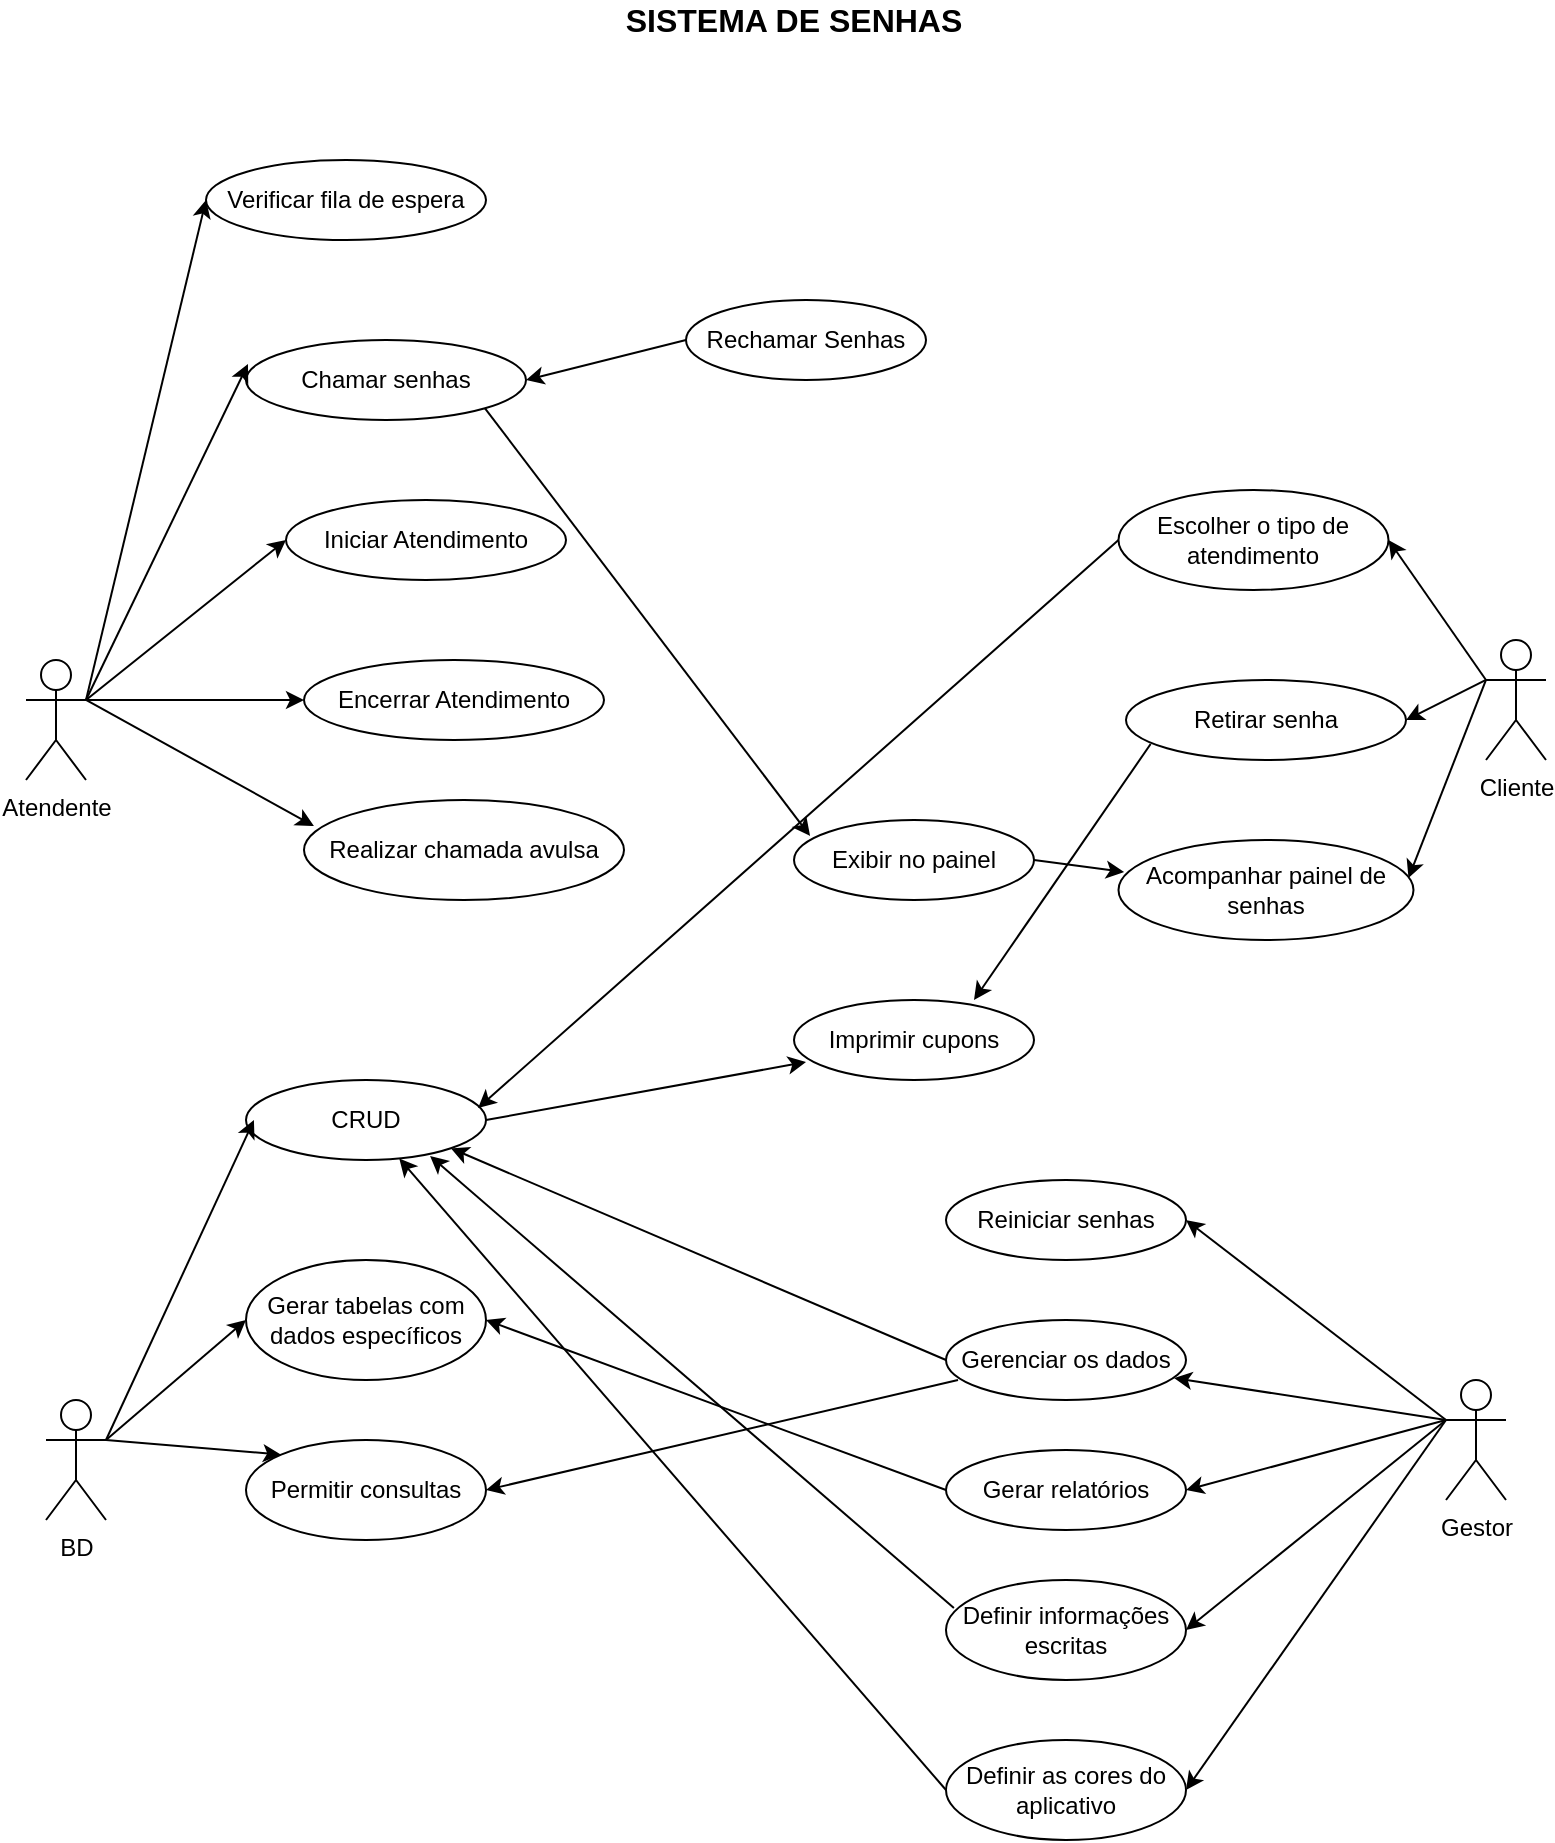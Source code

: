<mxfile version="14.3.2" type="github">
  <diagram id="C5RBs43oDa-KdzZeNtuy" name="Page-1">
    <mxGraphModel dx="868" dy="479" grid="1" gridSize="10" guides="1" tooltips="1" connect="1" arrows="1" fold="1" page="1" pageScale="1" pageWidth="827" pageHeight="1169" math="0" shadow="0">
      <root>
        <mxCell id="WIyWlLk6GJQsqaUBKTNV-0" />
        <mxCell id="WIyWlLk6GJQsqaUBKTNV-1" parent="WIyWlLk6GJQsqaUBKTNV-0" />
        <mxCell id="TFv3z8MR6hkjEZYm8_rw-0" value="Atendente" style="shape=umlActor;verticalLabelPosition=bottom;verticalAlign=top;html=1;outlineConnect=0;" vertex="1" parent="WIyWlLk6GJQsqaUBKTNV-1">
          <mxGeometry x="30" y="350" width="30" height="60" as="geometry" />
        </mxCell>
        <mxCell id="TFv3z8MR6hkjEZYm8_rw-1" value="Verificar fila de espera" style="ellipse;whiteSpace=wrap;html=1;" vertex="1" parent="WIyWlLk6GJQsqaUBKTNV-1">
          <mxGeometry x="120" y="100" width="140" height="40" as="geometry" />
        </mxCell>
        <mxCell id="TFv3z8MR6hkjEZYm8_rw-2" value="Chamar senhas" style="ellipse;whiteSpace=wrap;html=1;" vertex="1" parent="WIyWlLk6GJQsqaUBKTNV-1">
          <mxGeometry x="140" y="190" width="140" height="40" as="geometry" />
        </mxCell>
        <mxCell id="TFv3z8MR6hkjEZYm8_rw-3" value="" style="endArrow=classic;html=1;entryX=0;entryY=0.5;entryDx=0;entryDy=0;exitX=1;exitY=0.333;exitDx=0;exitDy=0;exitPerimeter=0;" edge="1" parent="WIyWlLk6GJQsqaUBKTNV-1" source="TFv3z8MR6hkjEZYm8_rw-0" target="TFv3z8MR6hkjEZYm8_rw-1">
          <mxGeometry width="50" height="50" relative="1" as="geometry">
            <mxPoint x="100" y="270" as="sourcePoint" />
            <mxPoint x="150" y="220" as="targetPoint" />
          </mxGeometry>
        </mxCell>
        <mxCell id="TFv3z8MR6hkjEZYm8_rw-4" value="" style="endArrow=classic;html=1;entryX=0.007;entryY=0.3;entryDx=0;entryDy=0;entryPerimeter=0;exitX=1;exitY=0.333;exitDx=0;exitDy=0;exitPerimeter=0;" edge="1" parent="WIyWlLk6GJQsqaUBKTNV-1" source="TFv3z8MR6hkjEZYm8_rw-0" target="TFv3z8MR6hkjEZYm8_rw-2">
          <mxGeometry width="50" height="50" relative="1" as="geometry">
            <mxPoint x="110" y="290" as="sourcePoint" />
            <mxPoint x="170" y="120" as="targetPoint" />
          </mxGeometry>
        </mxCell>
        <mxCell id="TFv3z8MR6hkjEZYm8_rw-7" value="Iniciar Atendimento" style="ellipse;whiteSpace=wrap;html=1;" vertex="1" parent="WIyWlLk6GJQsqaUBKTNV-1">
          <mxGeometry x="160" y="270" width="140" height="40" as="geometry" />
        </mxCell>
        <mxCell id="TFv3z8MR6hkjEZYm8_rw-8" value="" style="endArrow=classic;html=1;entryX=0;entryY=0.5;entryDx=0;entryDy=0;exitX=1;exitY=0.333;exitDx=0;exitDy=0;exitPerimeter=0;" edge="1" parent="WIyWlLk6GJQsqaUBKTNV-1" source="TFv3z8MR6hkjEZYm8_rw-0" target="TFv3z8MR6hkjEZYm8_rw-7">
          <mxGeometry width="50" height="50" relative="1" as="geometry">
            <mxPoint x="70" y="250" as="sourcePoint" />
            <mxPoint x="110" y="210" as="targetPoint" />
          </mxGeometry>
        </mxCell>
        <mxCell id="TFv3z8MR6hkjEZYm8_rw-9" value="Encerrar Atendimento" style="ellipse;whiteSpace=wrap;html=1;" vertex="1" parent="WIyWlLk6GJQsqaUBKTNV-1">
          <mxGeometry x="169" y="350" width="150" height="40" as="geometry" />
        </mxCell>
        <mxCell id="TFv3z8MR6hkjEZYm8_rw-10" value="" style="endArrow=classic;html=1;entryX=0;entryY=0.5;entryDx=0;entryDy=0;exitX=1;exitY=0.333;exitDx=0;exitDy=0;exitPerimeter=0;" edge="1" parent="WIyWlLk6GJQsqaUBKTNV-1" source="TFv3z8MR6hkjEZYm8_rw-0" target="TFv3z8MR6hkjEZYm8_rw-9">
          <mxGeometry width="50" height="50" relative="1" as="geometry">
            <mxPoint x="80" y="300" as="sourcePoint" />
            <mxPoint x="130" y="250" as="targetPoint" />
          </mxGeometry>
        </mxCell>
        <mxCell id="TFv3z8MR6hkjEZYm8_rw-11" value="Realizar chamada avulsa" style="ellipse;whiteSpace=wrap;html=1;" vertex="1" parent="WIyWlLk6GJQsqaUBKTNV-1">
          <mxGeometry x="169" y="420" width="160" height="50" as="geometry" />
        </mxCell>
        <mxCell id="TFv3z8MR6hkjEZYm8_rw-12" value="" style="endArrow=classic;html=1;entryX=0.031;entryY=0.26;entryDx=0;entryDy=0;entryPerimeter=0;exitX=1;exitY=0.333;exitDx=0;exitDy=0;exitPerimeter=0;" edge="1" parent="WIyWlLk6GJQsqaUBKTNV-1" source="TFv3z8MR6hkjEZYm8_rw-0" target="TFv3z8MR6hkjEZYm8_rw-11">
          <mxGeometry width="50" height="50" relative="1" as="geometry">
            <mxPoint x="90" y="300" as="sourcePoint" />
            <mxPoint x="140" y="250" as="targetPoint" />
          </mxGeometry>
        </mxCell>
        <mxCell id="TFv3z8MR6hkjEZYm8_rw-13" value="Cliente" style="shape=umlActor;verticalLabelPosition=bottom;verticalAlign=top;html=1;outlineConnect=0;" vertex="1" parent="WIyWlLk6GJQsqaUBKTNV-1">
          <mxGeometry x="760" y="340" width="30" height="60" as="geometry" />
        </mxCell>
        <mxCell id="TFv3z8MR6hkjEZYm8_rw-14" value="Retirar senha" style="ellipse;whiteSpace=wrap;html=1;" vertex="1" parent="WIyWlLk6GJQsqaUBKTNV-1">
          <mxGeometry x="580" y="360" width="140" height="40" as="geometry" />
        </mxCell>
        <mxCell id="TFv3z8MR6hkjEZYm8_rw-15" value="Acompanhar painel de senhas" style="ellipse;whiteSpace=wrap;html=1;" vertex="1" parent="WIyWlLk6GJQsqaUBKTNV-1">
          <mxGeometry x="576.25" y="440" width="147.5" height="50" as="geometry" />
        </mxCell>
        <mxCell id="TFv3z8MR6hkjEZYm8_rw-16" value="Escolher o tipo de atendimento" style="ellipse;whiteSpace=wrap;html=1;" vertex="1" parent="WIyWlLk6GJQsqaUBKTNV-1">
          <mxGeometry x="576.25" y="265" width="135" height="50" as="geometry" />
        </mxCell>
        <mxCell id="TFv3z8MR6hkjEZYm8_rw-17" value="" style="endArrow=classic;html=1;exitX=0;exitY=0.333;exitDx=0;exitDy=0;exitPerimeter=0;entryX=1;entryY=0.5;entryDx=0;entryDy=0;" edge="1" parent="WIyWlLk6GJQsqaUBKTNV-1" source="TFv3z8MR6hkjEZYm8_rw-13" target="TFv3z8MR6hkjEZYm8_rw-16">
          <mxGeometry width="50" height="50" relative="1" as="geometry">
            <mxPoint x="690" y="425" as="sourcePoint" />
            <mxPoint x="650" y="320" as="targetPoint" />
          </mxGeometry>
        </mxCell>
        <mxCell id="TFv3z8MR6hkjEZYm8_rw-18" value="" style="endArrow=classic;html=1;exitX=0;exitY=0.333;exitDx=0;exitDy=0;exitPerimeter=0;entryX=1;entryY=0.5;entryDx=0;entryDy=0;" edge="1" parent="WIyWlLk6GJQsqaUBKTNV-1" source="TFv3z8MR6hkjEZYm8_rw-13" target="TFv3z8MR6hkjEZYm8_rw-14">
          <mxGeometry width="50" height="50" relative="1" as="geometry">
            <mxPoint x="410" y="330" as="sourcePoint" />
            <mxPoint x="660" y="390" as="targetPoint" />
          </mxGeometry>
        </mxCell>
        <mxCell id="TFv3z8MR6hkjEZYm8_rw-19" value="" style="endArrow=classic;html=1;entryX=0.983;entryY=0.38;entryDx=0;entryDy=0;entryPerimeter=0;exitX=0;exitY=0.333;exitDx=0;exitDy=0;exitPerimeter=0;" edge="1" parent="WIyWlLk6GJQsqaUBKTNV-1" source="TFv3z8MR6hkjEZYm8_rw-13" target="TFv3z8MR6hkjEZYm8_rw-15">
          <mxGeometry width="50" height="50" relative="1" as="geometry">
            <mxPoint x="410" y="330" as="sourcePoint" />
            <mxPoint x="460" y="280" as="targetPoint" />
          </mxGeometry>
        </mxCell>
        <mxCell id="TFv3z8MR6hkjEZYm8_rw-21" value="Gestor" style="shape=umlActor;verticalLabelPosition=bottom;verticalAlign=top;html=1;outlineConnect=0;" vertex="1" parent="WIyWlLk6GJQsqaUBKTNV-1">
          <mxGeometry x="740" y="710" width="30" height="60" as="geometry" />
        </mxCell>
        <mxCell id="TFv3z8MR6hkjEZYm8_rw-22" value="Gerenciar os dados" style="ellipse;whiteSpace=wrap;html=1;" vertex="1" parent="WIyWlLk6GJQsqaUBKTNV-1">
          <mxGeometry x="490" y="680" width="120" height="40" as="geometry" />
        </mxCell>
        <mxCell id="TFv3z8MR6hkjEZYm8_rw-23" value="Reiniciar senhas" style="ellipse;whiteSpace=wrap;html=1;" vertex="1" parent="WIyWlLk6GJQsqaUBKTNV-1">
          <mxGeometry x="490" y="610" width="120" height="40" as="geometry" />
        </mxCell>
        <mxCell id="TFv3z8MR6hkjEZYm8_rw-24" value="Definir informações escritas" style="ellipse;whiteSpace=wrap;html=1;" vertex="1" parent="WIyWlLk6GJQsqaUBKTNV-1">
          <mxGeometry x="490" y="810" width="120" height="50" as="geometry" />
        </mxCell>
        <mxCell id="TFv3z8MR6hkjEZYm8_rw-25" value="Definir as cores do aplicativo" style="ellipse;whiteSpace=wrap;html=1;" vertex="1" parent="WIyWlLk6GJQsqaUBKTNV-1">
          <mxGeometry x="490" y="890" width="120" height="50" as="geometry" />
        </mxCell>
        <mxCell id="TFv3z8MR6hkjEZYm8_rw-26" value="&lt;div&gt;Gerar relatórios&lt;/div&gt;" style="ellipse;whiteSpace=wrap;html=1;" vertex="1" parent="WIyWlLk6GJQsqaUBKTNV-1">
          <mxGeometry x="490" y="745" width="120" height="40" as="geometry" />
        </mxCell>
        <mxCell id="TFv3z8MR6hkjEZYm8_rw-28" value="" style="endArrow=classic;html=1;entryX=1;entryY=0.5;entryDx=0;entryDy=0;exitX=0;exitY=0.333;exitDx=0;exitDy=0;exitPerimeter=0;" edge="1" parent="WIyWlLk6GJQsqaUBKTNV-1" source="TFv3z8MR6hkjEZYm8_rw-21" target="TFv3z8MR6hkjEZYm8_rw-26">
          <mxGeometry width="50" height="50" relative="1" as="geometry">
            <mxPoint x="410" y="260" as="sourcePoint" />
            <mxPoint x="670" y="40" as="targetPoint" />
          </mxGeometry>
        </mxCell>
        <mxCell id="TFv3z8MR6hkjEZYm8_rw-29" value="" style="endArrow=classic;html=1;entryX=0.95;entryY=0.725;entryDx=0;entryDy=0;entryPerimeter=0;exitX=0;exitY=0.333;exitDx=0;exitDy=0;exitPerimeter=0;" edge="1" parent="WIyWlLk6GJQsqaUBKTNV-1" source="TFv3z8MR6hkjEZYm8_rw-21" target="TFv3z8MR6hkjEZYm8_rw-22">
          <mxGeometry width="50" height="50" relative="1" as="geometry">
            <mxPoint x="730" y="240" as="sourcePoint" />
            <mxPoint x="460" y="210" as="targetPoint" />
          </mxGeometry>
        </mxCell>
        <mxCell id="TFv3z8MR6hkjEZYm8_rw-31" value="" style="endArrow=classic;html=1;entryX=1;entryY=0.5;entryDx=0;entryDy=0;exitX=0;exitY=0.333;exitDx=0;exitDy=0;exitPerimeter=0;" edge="1" parent="WIyWlLk6GJQsqaUBKTNV-1" source="TFv3z8MR6hkjEZYm8_rw-21" target="TFv3z8MR6hkjEZYm8_rw-23">
          <mxGeometry width="50" height="50" relative="1" as="geometry">
            <mxPoint x="410" y="260" as="sourcePoint" />
            <mxPoint x="460" y="210" as="targetPoint" />
          </mxGeometry>
        </mxCell>
        <mxCell id="TFv3z8MR6hkjEZYm8_rw-32" value="" style="endArrow=classic;html=1;exitX=0;exitY=0.333;exitDx=0;exitDy=0;exitPerimeter=0;entryX=1;entryY=0.5;entryDx=0;entryDy=0;" edge="1" parent="WIyWlLk6GJQsqaUBKTNV-1" source="TFv3z8MR6hkjEZYm8_rw-21" target="TFv3z8MR6hkjEZYm8_rw-24">
          <mxGeometry width="50" height="50" relative="1" as="geometry">
            <mxPoint x="410" y="260" as="sourcePoint" />
            <mxPoint x="670" y="225" as="targetPoint" />
          </mxGeometry>
        </mxCell>
        <mxCell id="TFv3z8MR6hkjEZYm8_rw-33" value="" style="endArrow=classic;html=1;entryX=1;entryY=0.5;entryDx=0;entryDy=0;exitX=0;exitY=0.333;exitDx=0;exitDy=0;exitPerimeter=0;" edge="1" parent="WIyWlLk6GJQsqaUBKTNV-1" source="TFv3z8MR6hkjEZYm8_rw-21" target="TFv3z8MR6hkjEZYm8_rw-25">
          <mxGeometry width="50" height="50" relative="1" as="geometry">
            <mxPoint x="410" y="260" as="sourcePoint" />
            <mxPoint x="460" y="210" as="targetPoint" />
          </mxGeometry>
        </mxCell>
        <mxCell id="TFv3z8MR6hkjEZYm8_rw-34" value="BD" style="shape=umlActor;verticalLabelPosition=bottom;verticalAlign=top;html=1;outlineConnect=0;" vertex="1" parent="WIyWlLk6GJQsqaUBKTNV-1">
          <mxGeometry x="40" y="720" width="30" height="60" as="geometry" />
        </mxCell>
        <mxCell id="TFv3z8MR6hkjEZYm8_rw-35" value="CRUD" style="ellipse;whiteSpace=wrap;html=1;" vertex="1" parent="WIyWlLk6GJQsqaUBKTNV-1">
          <mxGeometry x="140" y="560" width="120" height="40" as="geometry" />
        </mxCell>
        <mxCell id="TFv3z8MR6hkjEZYm8_rw-36" value="Imprimir cupons" style="ellipse;whiteSpace=wrap;html=1;" vertex="1" parent="WIyWlLk6GJQsqaUBKTNV-1">
          <mxGeometry x="414" y="520" width="120" height="40" as="geometry" />
        </mxCell>
        <mxCell id="TFv3z8MR6hkjEZYm8_rw-37" value="Gerar tabelas com dados específicos" style="ellipse;whiteSpace=wrap;html=1;" vertex="1" parent="WIyWlLk6GJQsqaUBKTNV-1">
          <mxGeometry x="140" y="650" width="120" height="60" as="geometry" />
        </mxCell>
        <mxCell id="TFv3z8MR6hkjEZYm8_rw-38" value="Permitir consultas" style="ellipse;whiteSpace=wrap;html=1;" vertex="1" parent="WIyWlLk6GJQsqaUBKTNV-1">
          <mxGeometry x="140" y="740" width="120" height="50" as="geometry" />
        </mxCell>
        <mxCell id="TFv3z8MR6hkjEZYm8_rw-39" value="" style="endArrow=classic;html=1;entryX=0.033;entryY=0.5;entryDx=0;entryDy=0;entryPerimeter=0;exitX=1;exitY=0.333;exitDx=0;exitDy=0;exitPerimeter=0;" edge="1" parent="WIyWlLk6GJQsqaUBKTNV-1" source="TFv3z8MR6hkjEZYm8_rw-34" target="TFv3z8MR6hkjEZYm8_rw-35">
          <mxGeometry width="50" height="50" relative="1" as="geometry">
            <mxPoint x="410" y="800" as="sourcePoint" />
            <mxPoint x="460" y="750" as="targetPoint" />
          </mxGeometry>
        </mxCell>
        <mxCell id="TFv3z8MR6hkjEZYm8_rw-40" value="" style="endArrow=classic;html=1;entryX=0.05;entryY=0.775;entryDx=0;entryDy=0;entryPerimeter=0;exitX=1;exitY=0.5;exitDx=0;exitDy=0;" edge="1" parent="WIyWlLk6GJQsqaUBKTNV-1" source="TFv3z8MR6hkjEZYm8_rw-35" target="TFv3z8MR6hkjEZYm8_rw-36">
          <mxGeometry width="50" height="50" relative="1" as="geometry">
            <mxPoint x="320" y="760" as="sourcePoint" />
            <mxPoint x="460" y="750" as="targetPoint" />
          </mxGeometry>
        </mxCell>
        <mxCell id="TFv3z8MR6hkjEZYm8_rw-41" value="" style="endArrow=classic;html=1;exitX=1;exitY=0.333;exitDx=0;exitDy=0;exitPerimeter=0;entryX=0;entryY=0.5;entryDx=0;entryDy=0;" edge="1" parent="WIyWlLk6GJQsqaUBKTNV-1" source="TFv3z8MR6hkjEZYm8_rw-34" target="TFv3z8MR6hkjEZYm8_rw-37">
          <mxGeometry width="50" height="50" relative="1" as="geometry">
            <mxPoint x="410" y="800" as="sourcePoint" />
            <mxPoint x="460" y="750" as="targetPoint" />
          </mxGeometry>
        </mxCell>
        <mxCell id="TFv3z8MR6hkjEZYm8_rw-42" value="" style="endArrow=classic;html=1;exitX=1;exitY=0.333;exitDx=0;exitDy=0;exitPerimeter=0;entryX=0;entryY=0;entryDx=0;entryDy=0;" edge="1" parent="WIyWlLk6GJQsqaUBKTNV-1" source="TFv3z8MR6hkjEZYm8_rw-34" target="TFv3z8MR6hkjEZYm8_rw-38">
          <mxGeometry width="50" height="50" relative="1" as="geometry">
            <mxPoint x="410" y="800" as="sourcePoint" />
            <mxPoint x="460" y="750" as="targetPoint" />
          </mxGeometry>
        </mxCell>
        <mxCell id="TFv3z8MR6hkjEZYm8_rw-43" value="Rechamar Senhas" style="ellipse;whiteSpace=wrap;html=1;" vertex="1" parent="WIyWlLk6GJQsqaUBKTNV-1">
          <mxGeometry x="360" y="170" width="120" height="40" as="geometry" />
        </mxCell>
        <mxCell id="TFv3z8MR6hkjEZYm8_rw-44" value="" style="endArrow=classic;html=1;entryX=1;entryY=0.5;entryDx=0;entryDy=0;exitX=0;exitY=0.5;exitDx=0;exitDy=0;" edge="1" parent="WIyWlLk6GJQsqaUBKTNV-1" source="TFv3z8MR6hkjEZYm8_rw-43" target="TFv3z8MR6hkjEZYm8_rw-2">
          <mxGeometry width="50" height="50" relative="1" as="geometry">
            <mxPoint x="410" y="370" as="sourcePoint" />
            <mxPoint x="460" y="320" as="targetPoint" />
          </mxGeometry>
        </mxCell>
        <mxCell id="TFv3z8MR6hkjEZYm8_rw-45" value="Exibir no painel" style="ellipse;whiteSpace=wrap;html=1;" vertex="1" parent="WIyWlLk6GJQsqaUBKTNV-1">
          <mxGeometry x="414" y="430" width="120" height="40" as="geometry" />
        </mxCell>
        <mxCell id="TFv3z8MR6hkjEZYm8_rw-46" value="" style="endArrow=classic;html=1;entryX=0.067;entryY=0.2;entryDx=0;entryDy=0;exitX=1;exitY=1;exitDx=0;exitDy=0;entryPerimeter=0;" edge="1" parent="WIyWlLk6GJQsqaUBKTNV-1" source="TFv3z8MR6hkjEZYm8_rw-2" target="TFv3z8MR6hkjEZYm8_rw-45">
          <mxGeometry width="50" height="50" relative="1" as="geometry">
            <mxPoint x="299" y="254" as="sourcePoint" />
            <mxPoint x="460" y="320" as="targetPoint" />
          </mxGeometry>
        </mxCell>
        <mxCell id="TFv3z8MR6hkjEZYm8_rw-47" value="" style="endArrow=classic;html=1;entryX=0.019;entryY=0.32;entryDx=0;entryDy=0;entryPerimeter=0;exitX=1;exitY=0.5;exitDx=0;exitDy=0;" edge="1" parent="WIyWlLk6GJQsqaUBKTNV-1" source="TFv3z8MR6hkjEZYm8_rw-45" target="TFv3z8MR6hkjEZYm8_rw-15">
          <mxGeometry width="50" height="50" relative="1" as="geometry">
            <mxPoint x="410" y="440" as="sourcePoint" />
            <mxPoint x="460" y="390" as="targetPoint" />
            <Array as="points" />
          </mxGeometry>
        </mxCell>
        <mxCell id="TFv3z8MR6hkjEZYm8_rw-48" value="" style="endArrow=classic;html=1;entryX=0.967;entryY=0.35;entryDx=0;entryDy=0;entryPerimeter=0;exitX=0;exitY=0.5;exitDx=0;exitDy=0;" edge="1" parent="WIyWlLk6GJQsqaUBKTNV-1" source="TFv3z8MR6hkjEZYm8_rw-16" target="TFv3z8MR6hkjEZYm8_rw-35">
          <mxGeometry width="50" height="50" relative="1" as="geometry">
            <mxPoint x="410" y="610" as="sourcePoint" />
            <mxPoint x="460" y="560" as="targetPoint" />
          </mxGeometry>
        </mxCell>
        <mxCell id="TFv3z8MR6hkjEZYm8_rw-49" value="" style="endArrow=classic;html=1;entryX=0.75;entryY=0;entryDx=0;entryDy=0;entryPerimeter=0;exitX=0.088;exitY=0.8;exitDx=0;exitDy=0;exitPerimeter=0;" edge="1" parent="WIyWlLk6GJQsqaUBKTNV-1" source="TFv3z8MR6hkjEZYm8_rw-14" target="TFv3z8MR6hkjEZYm8_rw-36">
          <mxGeometry width="50" height="50" relative="1" as="geometry">
            <mxPoint x="410" y="610" as="sourcePoint" />
            <mxPoint x="460" y="560" as="targetPoint" />
          </mxGeometry>
        </mxCell>
        <mxCell id="TFv3z8MR6hkjEZYm8_rw-50" value="SISTEMA DE SENHAS" style="text;html=1;strokeColor=none;fillColor=none;align=center;verticalAlign=middle;whiteSpace=wrap;rounded=0;fontStyle=1;fontSize=16;" vertex="1" parent="WIyWlLk6GJQsqaUBKTNV-1">
          <mxGeometry x="319" y="20" width="190" height="20" as="geometry" />
        </mxCell>
        <mxCell id="TFv3z8MR6hkjEZYm8_rw-51" value="" style="endArrow=classic;html=1;fontSize=16;exitX=0;exitY=0.5;exitDx=0;exitDy=0;entryX=1;entryY=1;entryDx=0;entryDy=0;" edge="1" parent="WIyWlLk6GJQsqaUBKTNV-1" source="TFv3z8MR6hkjEZYm8_rw-22" target="TFv3z8MR6hkjEZYm8_rw-35">
          <mxGeometry width="50" height="50" relative="1" as="geometry">
            <mxPoint x="410" y="260" as="sourcePoint" />
            <mxPoint x="270" y="796" as="targetPoint" />
            <Array as="points" />
          </mxGeometry>
        </mxCell>
        <mxCell id="TFv3z8MR6hkjEZYm8_rw-52" value="" style="endArrow=classic;html=1;fontSize=16;exitX=0;exitY=0.5;exitDx=0;exitDy=0;entryX=1;entryY=0.5;entryDx=0;entryDy=0;" edge="1" parent="WIyWlLk6GJQsqaUBKTNV-1" source="TFv3z8MR6hkjEZYm8_rw-26" target="TFv3z8MR6hkjEZYm8_rw-37">
          <mxGeometry width="50" height="50" relative="1" as="geometry">
            <mxPoint x="410" y="240" as="sourcePoint" />
            <mxPoint x="460" y="190" as="targetPoint" />
          </mxGeometry>
        </mxCell>
        <mxCell id="TFv3z8MR6hkjEZYm8_rw-176" value="" style="endArrow=classic;html=1;fontSize=16;entryX=1;entryY=0.5;entryDx=0;entryDy=0;exitX=0.05;exitY=0.75;exitDx=0;exitDy=0;exitPerimeter=0;" edge="1" parent="WIyWlLk6GJQsqaUBKTNV-1" source="TFv3z8MR6hkjEZYm8_rw-22" target="TFv3z8MR6hkjEZYm8_rw-38">
          <mxGeometry width="50" height="50" relative="1" as="geometry">
            <mxPoint x="410" y="780" as="sourcePoint" />
            <mxPoint x="460" y="730" as="targetPoint" />
          </mxGeometry>
        </mxCell>
        <mxCell id="TFv3z8MR6hkjEZYm8_rw-177" value="" style="endArrow=classic;html=1;fontSize=16;exitX=0;exitY=0.5;exitDx=0;exitDy=0;" edge="1" parent="WIyWlLk6GJQsqaUBKTNV-1" source="TFv3z8MR6hkjEZYm8_rw-25" target="TFv3z8MR6hkjEZYm8_rw-35">
          <mxGeometry width="50" height="50" relative="1" as="geometry">
            <mxPoint x="410" y="780" as="sourcePoint" />
            <mxPoint x="232" y="603" as="targetPoint" />
          </mxGeometry>
        </mxCell>
        <mxCell id="TFv3z8MR6hkjEZYm8_rw-178" value="" style="endArrow=classic;html=1;fontSize=16;exitX=0.033;exitY=0.28;exitDx=0;exitDy=0;exitPerimeter=0;entryX=0.767;entryY=0.95;entryDx=0;entryDy=0;entryPerimeter=0;" edge="1" parent="WIyWlLk6GJQsqaUBKTNV-1" source="TFv3z8MR6hkjEZYm8_rw-24" target="TFv3z8MR6hkjEZYm8_rw-35">
          <mxGeometry width="50" height="50" relative="1" as="geometry">
            <mxPoint x="410" y="780" as="sourcePoint" />
            <mxPoint x="460" y="730" as="targetPoint" />
          </mxGeometry>
        </mxCell>
      </root>
    </mxGraphModel>
  </diagram>
</mxfile>
